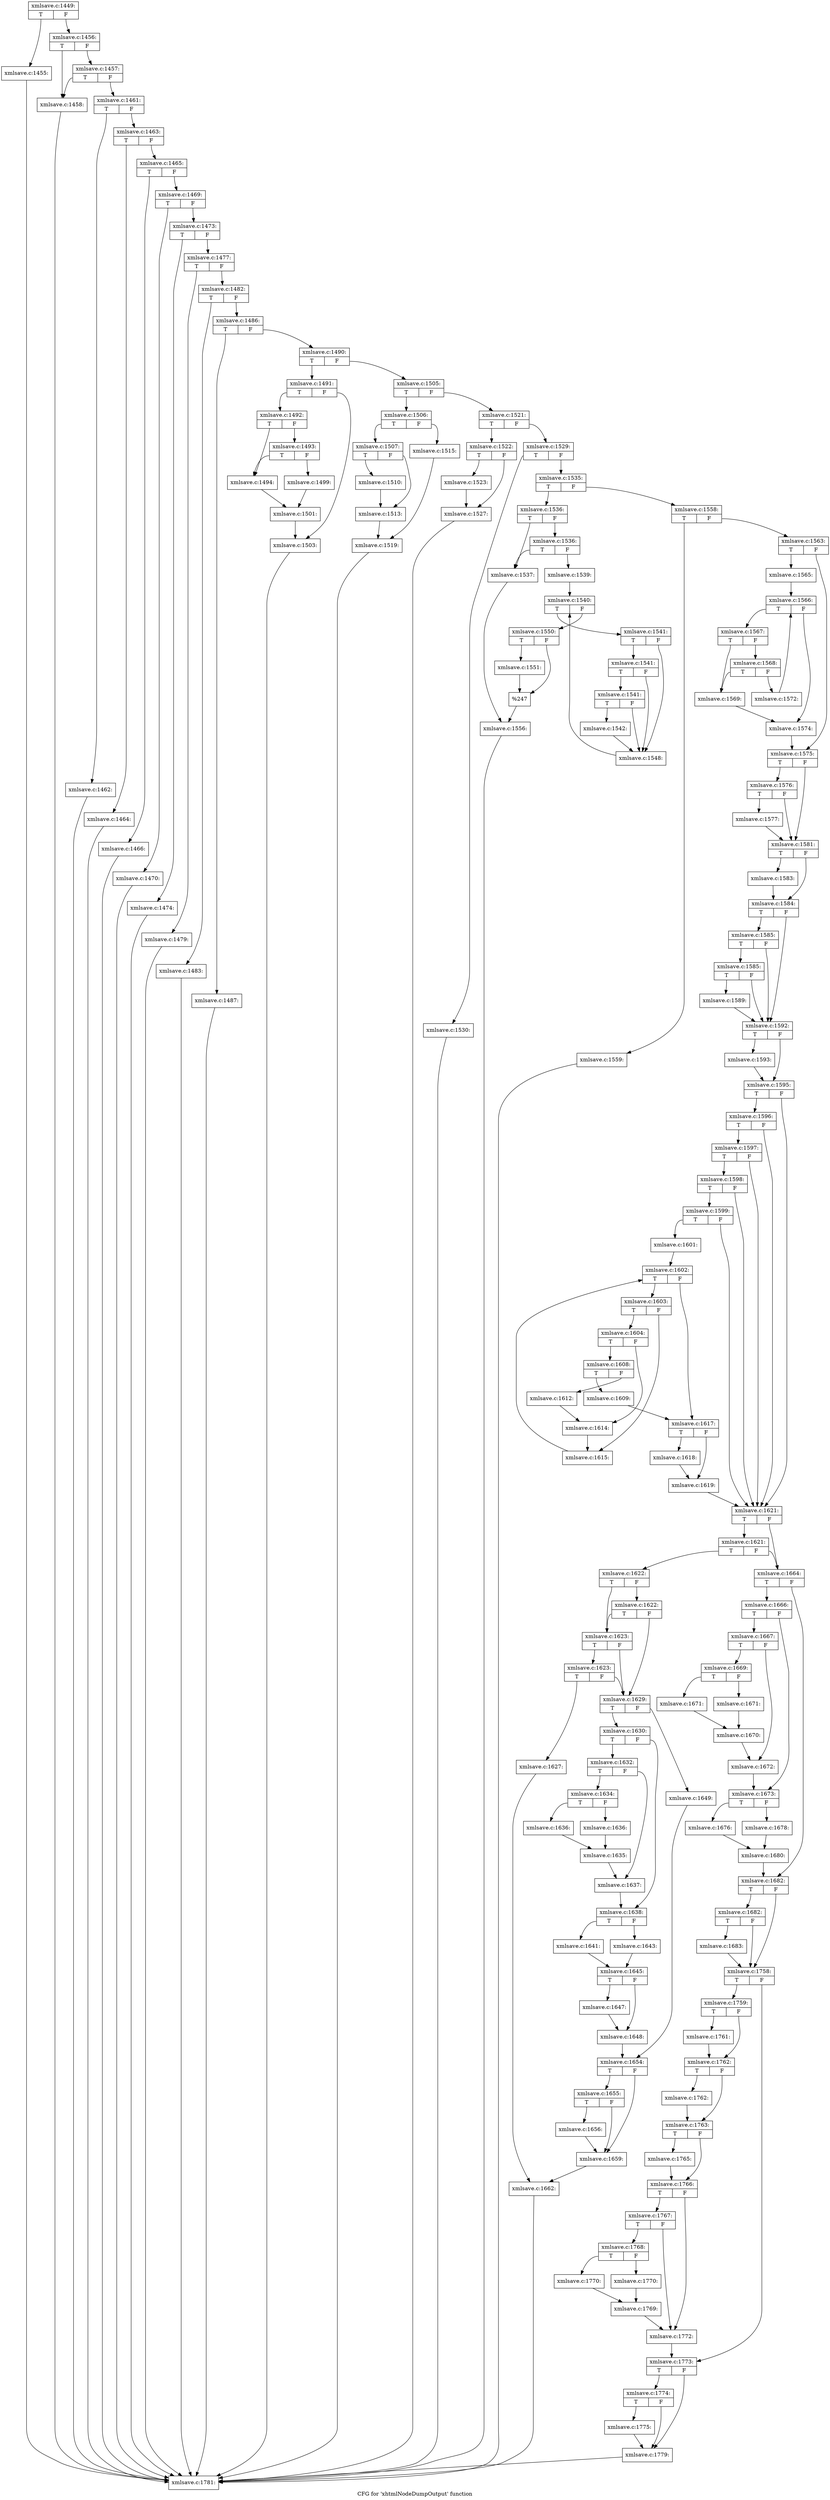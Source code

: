 digraph "CFG for 'xhtmlNodeDumpOutput' function" {
	label="CFG for 'xhtmlNodeDumpOutput' function";

	Node0x5645e410f1b0 [shape=record,label="{xmlsave.c:1449:|{<s0>T|<s1>F}}"];
	Node0x5645e410f1b0:s0 -> Node0x5645e4115e50;
	Node0x5645e410f1b0:s1 -> Node0x5645e4115ea0;
	Node0x5645e4115e50 [shape=record,label="{xmlsave.c:1455:}"];
	Node0x5645e4115e50 -> Node0x5645e410f200;
	Node0x5645e4115ea0 [shape=record,label="{xmlsave.c:1456:|{<s0>T|<s1>F}}"];
	Node0x5645e4115ea0:s0 -> Node0x5645e4116250;
	Node0x5645e4115ea0:s1 -> Node0x5645e41162f0;
	Node0x5645e41162f0 [shape=record,label="{xmlsave.c:1457:|{<s0>T|<s1>F}}"];
	Node0x5645e41162f0:s0 -> Node0x5645e4116250;
	Node0x5645e41162f0:s1 -> Node0x5645e41162a0;
	Node0x5645e4116250 [shape=record,label="{xmlsave.c:1458:}"];
	Node0x5645e4116250 -> Node0x5645e410f200;
	Node0x5645e41162a0 [shape=record,label="{xmlsave.c:1461:|{<s0>T|<s1>F}}"];
	Node0x5645e41162a0:s0 -> Node0x5645e4116cd0;
	Node0x5645e41162a0:s1 -> Node0x5645e4116d20;
	Node0x5645e4116cd0 [shape=record,label="{xmlsave.c:1462:}"];
	Node0x5645e4116cd0 -> Node0x5645e410f200;
	Node0x5645e4116d20 [shape=record,label="{xmlsave.c:1463:|{<s0>T|<s1>F}}"];
	Node0x5645e4116d20:s0 -> Node0x5645e4117200;
	Node0x5645e4116d20:s1 -> Node0x5645e4117250;
	Node0x5645e4117200 [shape=record,label="{xmlsave.c:1464:}"];
	Node0x5645e4117200 -> Node0x5645e410f200;
	Node0x5645e4117250 [shape=record,label="{xmlsave.c:1465:|{<s0>T|<s1>F}}"];
	Node0x5645e4117250:s0 -> Node0x5645e4117730;
	Node0x5645e4117250:s1 -> Node0x5645e4117780;
	Node0x5645e4117730 [shape=record,label="{xmlsave.c:1466:}"];
	Node0x5645e4117730 -> Node0x5645e410f200;
	Node0x5645e4117780 [shape=record,label="{xmlsave.c:1469:|{<s0>T|<s1>F}}"];
	Node0x5645e4117780:s0 -> Node0x5645e4117fb0;
	Node0x5645e4117780:s1 -> Node0x5645e4118000;
	Node0x5645e4117fb0 [shape=record,label="{xmlsave.c:1470:}"];
	Node0x5645e4117fb0 -> Node0x5645e410f200;
	Node0x5645e4118000 [shape=record,label="{xmlsave.c:1473:|{<s0>T|<s1>F}}"];
	Node0x5645e4118000:s0 -> Node0x5645e4118830;
	Node0x5645e4118000:s1 -> Node0x5645e4118880;
	Node0x5645e4118830 [shape=record,label="{xmlsave.c:1474:}"];
	Node0x5645e4118830 -> Node0x5645e410f200;
	Node0x5645e4118880 [shape=record,label="{xmlsave.c:1477:|{<s0>T|<s1>F}}"];
	Node0x5645e4118880:s0 -> Node0x5645e4119b50;
	Node0x5645e4118880:s1 -> Node0x5645e4119ba0;
	Node0x5645e4119b50 [shape=record,label="{xmlsave.c:1479:}"];
	Node0x5645e4119b50 -> Node0x5645e410f200;
	Node0x5645e4119ba0 [shape=record,label="{xmlsave.c:1482:|{<s0>T|<s1>F}}"];
	Node0x5645e4119ba0:s0 -> Node0x5645e411a470;
	Node0x5645e4119ba0:s1 -> Node0x5645e411a4c0;
	Node0x5645e411a470 [shape=record,label="{xmlsave.c:1483:}"];
	Node0x5645e411a470 -> Node0x5645e410f200;
	Node0x5645e411a4c0 [shape=record,label="{xmlsave.c:1486:|{<s0>T|<s1>F}}"];
	Node0x5645e411a4c0:s0 -> Node0x5645e411ae20;
	Node0x5645e411a4c0:s1 -> Node0x5645e411ae70;
	Node0x5645e411ae20 [shape=record,label="{xmlsave.c:1487:}"];
	Node0x5645e411ae20 -> Node0x5645e410f200;
	Node0x5645e411ae70 [shape=record,label="{xmlsave.c:1490:|{<s0>T|<s1>F}}"];
	Node0x5645e411ae70:s0 -> Node0x5645e411b7d0;
	Node0x5645e411ae70:s1 -> Node0x5645e411b820;
	Node0x5645e411b7d0 [shape=record,label="{xmlsave.c:1491:|{<s0>T|<s1>F}}"];
	Node0x5645e411b7d0:s0 -> Node0x5645e411bd10;
	Node0x5645e411b7d0:s1 -> Node0x5645e411bd60;
	Node0x5645e411bd10 [shape=record,label="{xmlsave.c:1492:|{<s0>T|<s1>F}}"];
	Node0x5645e411bd10:s0 -> Node0x5645e411c1f0;
	Node0x5645e411bd10:s1 -> Node0x5645e411c2e0;
	Node0x5645e411c2e0 [shape=record,label="{xmlsave.c:1493:|{<s0>T|<s1>F}}"];
	Node0x5645e411c2e0:s0 -> Node0x5645e411c1f0;
	Node0x5645e411c2e0:s1 -> Node0x5645e411c290;
	Node0x5645e411c1f0 [shape=record,label="{xmlsave.c:1494:}"];
	Node0x5645e411c1f0 -> Node0x5645e411c240;
	Node0x5645e411c290 [shape=record,label="{xmlsave.c:1499:}"];
	Node0x5645e411c290 -> Node0x5645e411c240;
	Node0x5645e411c240 [shape=record,label="{xmlsave.c:1501:}"];
	Node0x5645e411c240 -> Node0x5645e411bd60;
	Node0x5645e411bd60 [shape=record,label="{xmlsave.c:1503:}"];
	Node0x5645e411bd60 -> Node0x5645e410f200;
	Node0x5645e411b820 [shape=record,label="{xmlsave.c:1505:|{<s0>T|<s1>F}}"];
	Node0x5645e411b820:s0 -> Node0x5645e411d850;
	Node0x5645e411b820:s1 -> Node0x5645e411d8a0;
	Node0x5645e411d850 [shape=record,label="{xmlsave.c:1506:|{<s0>T|<s1>F}}"];
	Node0x5645e411d850:s0 -> Node0x5645e411dd90;
	Node0x5645e411d850:s1 -> Node0x5645e411de30;
	Node0x5645e411dd90 [shape=record,label="{xmlsave.c:1507:|{<s0>T|<s1>F}}"];
	Node0x5645e411dd90:s0 -> Node0x5645e4079700;
	Node0x5645e411dd90:s1 -> Node0x5645e4079750;
	Node0x5645e4079700 [shape=record,label="{xmlsave.c:1510:}"];
	Node0x5645e4079700 -> Node0x5645e4079750;
	Node0x5645e4079750 [shape=record,label="{xmlsave.c:1513:}"];
	Node0x5645e4079750 -> Node0x5645e411dde0;
	Node0x5645e411de30 [shape=record,label="{xmlsave.c:1515:}"];
	Node0x5645e411de30 -> Node0x5645e411dde0;
	Node0x5645e411dde0 [shape=record,label="{xmlsave.c:1519:}"];
	Node0x5645e411dde0 -> Node0x5645e410f200;
	Node0x5645e411d8a0 [shape=record,label="{xmlsave.c:1521:|{<s0>T|<s1>F}}"];
	Node0x5645e411d8a0:s0 -> Node0x5645e4120400;
	Node0x5645e411d8a0:s1 -> Node0x5645e4120450;
	Node0x5645e4120400 [shape=record,label="{xmlsave.c:1522:|{<s0>T|<s1>F}}"];
	Node0x5645e4120400:s0 -> Node0x5645e4120940;
	Node0x5645e4120400:s1 -> Node0x5645e4120990;
	Node0x5645e4120940 [shape=record,label="{xmlsave.c:1523:}"];
	Node0x5645e4120940 -> Node0x5645e4120990;
	Node0x5645e4120990 [shape=record,label="{xmlsave.c:1527:}"];
	Node0x5645e4120990 -> Node0x5645e410f200;
	Node0x5645e4120450 [shape=record,label="{xmlsave.c:1529:|{<s0>T|<s1>F}}"];
	Node0x5645e4120450:s0 -> Node0x5645e41216e0;
	Node0x5645e4120450:s1 -> Node0x5645e4121730;
	Node0x5645e41216e0 [shape=record,label="{xmlsave.c:1530:}"];
	Node0x5645e41216e0 -> Node0x5645e410f200;
	Node0x5645e4121730 [shape=record,label="{xmlsave.c:1535:|{<s0>T|<s1>F}}"];
	Node0x5645e4121730:s0 -> Node0x5645e41223f0;
	Node0x5645e4121730:s1 -> Node0x5645e4122440;
	Node0x5645e41223f0 [shape=record,label="{xmlsave.c:1536:|{<s0>T|<s1>F}}"];
	Node0x5645e41223f0:s0 -> Node0x5645e40831a0;
	Node0x5645e41223f0:s1 -> Node0x5645e4083290;
	Node0x5645e4083290 [shape=record,label="{xmlsave.c:1536:|{<s0>T|<s1>F}}"];
	Node0x5645e4083290:s0 -> Node0x5645e40831a0;
	Node0x5645e4083290:s1 -> Node0x5645e4083240;
	Node0x5645e40831a0 [shape=record,label="{xmlsave.c:1537:}"];
	Node0x5645e40831a0 -> Node0x5645e40831f0;
	Node0x5645e4083240 [shape=record,label="{xmlsave.c:1539:}"];
	Node0x5645e4083240 -> Node0x5645e41248d0;
	Node0x5645e41248d0 [shape=record,label="{xmlsave.c:1540:|{<s0>T|<s1>F}}"];
	Node0x5645e41248d0:s0 -> Node0x5645e4124d80;
	Node0x5645e41248d0:s1 -> Node0x5645e4124af0;
	Node0x5645e4124d80 [shape=record,label="{xmlsave.c:1541:|{<s0>T|<s1>F}}"];
	Node0x5645e4124d80:s0 -> Node0x5645e4125090;
	Node0x5645e4124d80:s1 -> Node0x5645e4124fc0;
	Node0x5645e4125090 [shape=record,label="{xmlsave.c:1541:|{<s0>T|<s1>F}}"];
	Node0x5645e4125090:s0 -> Node0x5645e4125010;
	Node0x5645e4125090:s1 -> Node0x5645e4124fc0;
	Node0x5645e4125010 [shape=record,label="{xmlsave.c:1541:|{<s0>T|<s1>F}}"];
	Node0x5645e4125010:s0 -> Node0x5645e4124f70;
	Node0x5645e4125010:s1 -> Node0x5645e4124fc0;
	Node0x5645e4124f70 [shape=record,label="{xmlsave.c:1542:}"];
	Node0x5645e4124f70 -> Node0x5645e4124fc0;
	Node0x5645e4124fc0 [shape=record,label="{xmlsave.c:1548:}"];
	Node0x5645e4124fc0 -> Node0x5645e41248d0;
	Node0x5645e4124af0 [shape=record,label="{xmlsave.c:1550:|{<s0>T|<s1>F}}"];
	Node0x5645e4124af0:s0 -> Node0x5645e4126c00;
	Node0x5645e4124af0:s1 -> Node0x5645e4126c50;
	Node0x5645e4126c00 [shape=record,label="{xmlsave.c:1551:}"];
	Node0x5645e4126c00 -> Node0x5645e4126c50;
	Node0x5645e4126c50 [shape=record,label="{%247}"];
	Node0x5645e4126c50 -> Node0x5645e40831f0;
	Node0x5645e40831f0 [shape=record,label="{xmlsave.c:1556:}"];
	Node0x5645e40831f0 -> Node0x5645e410f200;
	Node0x5645e4122440 [shape=record,label="{xmlsave.c:1558:|{<s0>T|<s1>F}}"];
	Node0x5645e4122440:s0 -> Node0x5645e41278f0;
	Node0x5645e4122440:s1 -> Node0x5645e4127940;
	Node0x5645e41278f0 [shape=record,label="{xmlsave.c:1559:}"];
	Node0x5645e41278f0 -> Node0x5645e410f200;
	Node0x5645e4127940 [shape=record,label="{xmlsave.c:1563:|{<s0>T|<s1>F}}"];
	Node0x5645e4127940:s0 -> Node0x5645e4128410;
	Node0x5645e4127940:s1 -> Node0x5645e4128460;
	Node0x5645e4128410 [shape=record,label="{xmlsave.c:1565:}"];
	Node0x5645e4128410 -> Node0x5645e41289f0;
	Node0x5645e41289f0 [shape=record,label="{xmlsave.c:1566:|{<s0>T|<s1>F}}"];
	Node0x5645e41289f0:s0 -> Node0x5645e4128df0;
	Node0x5645e41289f0:s1 -> Node0x5645e4128c10;
	Node0x5645e4128df0 [shape=record,label="{xmlsave.c:1567:|{<s0>T|<s1>F}}"];
	Node0x5645e4128df0:s0 -> Node0x5645e4128fa0;
	Node0x5645e4128df0:s1 -> Node0x5645e4129040;
	Node0x5645e4129040 [shape=record,label="{xmlsave.c:1568:|{<s0>T|<s1>F}}"];
	Node0x5645e4129040:s0 -> Node0x5645e4128fa0;
	Node0x5645e4129040:s1 -> Node0x5645e4128ff0;
	Node0x5645e4128fa0 [shape=record,label="{xmlsave.c:1569:}"];
	Node0x5645e4128fa0 -> Node0x5645e4128c10;
	Node0x5645e4128ff0 [shape=record,label="{xmlsave.c:1572:}"];
	Node0x5645e4128ff0 -> Node0x5645e41289f0;
	Node0x5645e4128c10 [shape=record,label="{xmlsave.c:1574:}"];
	Node0x5645e4128c10 -> Node0x5645e4128460;
	Node0x5645e4128460 [shape=record,label="{xmlsave.c:1575:|{<s0>T|<s1>F}}"];
	Node0x5645e4128460:s0 -> Node0x5645e4089b00;
	Node0x5645e4128460:s1 -> Node0x5645e4089ab0;
	Node0x5645e4089b00 [shape=record,label="{xmlsave.c:1576:|{<s0>T|<s1>F}}"];
	Node0x5645e4089b00:s0 -> Node0x5645e4089a60;
	Node0x5645e4089b00:s1 -> Node0x5645e4089ab0;
	Node0x5645e4089a60 [shape=record,label="{xmlsave.c:1577:}"];
	Node0x5645e4089a60 -> Node0x5645e4089ab0;
	Node0x5645e4089ab0 [shape=record,label="{xmlsave.c:1581:|{<s0>T|<s1>F}}"];
	Node0x5645e4089ab0:s0 -> Node0x5645e408aef0;
	Node0x5645e4089ab0:s1 -> Node0x5645e408af40;
	Node0x5645e408aef0 [shape=record,label="{xmlsave.c:1583:}"];
	Node0x5645e408aef0 -> Node0x5645e408af40;
	Node0x5645e408af40 [shape=record,label="{xmlsave.c:1584:|{<s0>T|<s1>F}}"];
	Node0x5645e408af40:s0 -> Node0x5645e408b7d0;
	Node0x5645e408af40:s1 -> Node0x5645e408b700;
	Node0x5645e408b7d0 [shape=record,label="{xmlsave.c:1585:|{<s0>T|<s1>F}}"];
	Node0x5645e408b7d0:s0 -> Node0x5645e408b750;
	Node0x5645e408b7d0:s1 -> Node0x5645e408b700;
	Node0x5645e408b750 [shape=record,label="{xmlsave.c:1585:|{<s0>T|<s1>F}}"];
	Node0x5645e408b750:s0 -> Node0x5645e408b6b0;
	Node0x5645e408b750:s1 -> Node0x5645e408b700;
	Node0x5645e408b6b0 [shape=record,label="{xmlsave.c:1589:}"];
	Node0x5645e408b6b0 -> Node0x5645e408b700;
	Node0x5645e408b700 [shape=record,label="{xmlsave.c:1592:|{<s0>T|<s1>F}}"];
	Node0x5645e408b700:s0 -> Node0x5645e408c930;
	Node0x5645e408b700:s1 -> Node0x5645e408c980;
	Node0x5645e408c930 [shape=record,label="{xmlsave.c:1593:}"];
	Node0x5645e408c930 -> Node0x5645e408c980;
	Node0x5645e408c980 [shape=record,label="{xmlsave.c:1595:|{<s0>T|<s1>F}}"];
	Node0x5645e408c980:s0 -> Node0x5645e408d7f0;
	Node0x5645e408c980:s1 -> Node0x5645e408d620;
	Node0x5645e408d7f0 [shape=record,label="{xmlsave.c:1596:|{<s0>T|<s1>F}}"];
	Node0x5645e408d7f0:s0 -> Node0x5645e408d770;
	Node0x5645e408d7f0:s1 -> Node0x5645e408d620;
	Node0x5645e408d770 [shape=record,label="{xmlsave.c:1597:|{<s0>T|<s1>F}}"];
	Node0x5645e408d770:s0 -> Node0x5645e408d6f0;
	Node0x5645e408d770:s1 -> Node0x5645e408d620;
	Node0x5645e408d6f0 [shape=record,label="{xmlsave.c:1598:|{<s0>T|<s1>F}}"];
	Node0x5645e408d6f0:s0 -> Node0x5645e408d670;
	Node0x5645e408d6f0:s1 -> Node0x5645e408d620;
	Node0x5645e408d670 [shape=record,label="{xmlsave.c:1599:|{<s0>T|<s1>F}}"];
	Node0x5645e408d670:s0 -> Node0x5645e408d5d0;
	Node0x5645e408d670:s1 -> Node0x5645e408d620;
	Node0x5645e408d5d0 [shape=record,label="{xmlsave.c:1601:}"];
	Node0x5645e408d5d0 -> Node0x5645e408f230;
	Node0x5645e408f230 [shape=record,label="{xmlsave.c:1602:|{<s0>T|<s1>F}}"];
	Node0x5645e408f230:s0 -> Node0x5645e408f630;
	Node0x5645e408f230:s1 -> Node0x5645e408f450;
	Node0x5645e408f630 [shape=record,label="{xmlsave.c:1603:|{<s0>T|<s1>F}}"];
	Node0x5645e408f630:s0 -> Node0x5645e408f7e0;
	Node0x5645e408f630:s1 -> Node0x5645e408f830;
	Node0x5645e408f7e0 [shape=record,label="{xmlsave.c:1604:|{<s0>T|<s1>F}}"];
	Node0x5645e408f7e0:s0 -> Node0x5645e40906b0;
	Node0x5645e408f7e0:s1 -> Node0x5645e4090700;
	Node0x5645e40906b0 [shape=record,label="{xmlsave.c:1608:|{<s0>T|<s1>F}}"];
	Node0x5645e40906b0:s0 -> Node0x5645e4090a30;
	Node0x5645e40906b0:s1 -> Node0x5645e4090a80;
	Node0x5645e4090a30 [shape=record,label="{xmlsave.c:1609:}"];
	Node0x5645e4090a30 -> Node0x5645e408f450;
	Node0x5645e4090a80 [shape=record,label="{xmlsave.c:1612:}"];
	Node0x5645e4090a80 -> Node0x5645e4090700;
	Node0x5645e4090700 [shape=record,label="{xmlsave.c:1614:}"];
	Node0x5645e4090700 -> Node0x5645e408f830;
	Node0x5645e408f830 [shape=record,label="{xmlsave.c:1615:}"];
	Node0x5645e408f830 -> Node0x5645e408f230;
	Node0x5645e408f450 [shape=record,label="{xmlsave.c:1617:|{<s0>T|<s1>F}}"];
	Node0x5645e408f450:s0 -> Node0x5645e4091aa0;
	Node0x5645e408f450:s1 -> Node0x5645e4091af0;
	Node0x5645e4091aa0 [shape=record,label="{xmlsave.c:1618:}"];
	Node0x5645e4091aa0 -> Node0x5645e4091af0;
	Node0x5645e4091af0 [shape=record,label="{xmlsave.c:1619:}"];
	Node0x5645e4091af0 -> Node0x5645e408d620;
	Node0x5645e408d620 [shape=record,label="{xmlsave.c:1621:|{<s0>T|<s1>F}}"];
	Node0x5645e408d620:s0 -> Node0x5645e4092140;
	Node0x5645e408d620:s1 -> Node0x5645e40920f0;
	Node0x5645e4092140 [shape=record,label="{xmlsave.c:1621:|{<s0>T|<s1>F}}"];
	Node0x5645e4092140:s0 -> Node0x5645e40920a0;
	Node0x5645e4092140:s1 -> Node0x5645e40920f0;
	Node0x5645e40920a0 [shape=record,label="{xmlsave.c:1622:|{<s0>T|<s1>F}}"];
	Node0x5645e40920a0:s0 -> Node0x5645e4092a80;
	Node0x5645e40920a0:s1 -> Node0x5645e4092b00;
	Node0x5645e4092b00 [shape=record,label="{xmlsave.c:1622:|{<s0>T|<s1>F}}"];
	Node0x5645e4092b00:s0 -> Node0x5645e4092a80;
	Node0x5645e4092b00:s1 -> Node0x5645e4092a30;
	Node0x5645e4092a80 [shape=record,label="{xmlsave.c:1623:|{<s0>T|<s1>F}}"];
	Node0x5645e4092a80:s0 -> Node0x5645e4093350;
	Node0x5645e4092a80:s1 -> Node0x5645e4092a30;
	Node0x5645e4093350 [shape=record,label="{xmlsave.c:1623:|{<s0>T|<s1>F}}"];
	Node0x5645e4093350:s0 -> Node0x5645e4092990;
	Node0x5645e4093350:s1 -> Node0x5645e4092a30;
	Node0x5645e4092990 [shape=record,label="{xmlsave.c:1627:}"];
	Node0x5645e4092990 -> Node0x5645e40929e0;
	Node0x5645e4092a30 [shape=record,label="{xmlsave.c:1629:|{<s0>T|<s1>F}}"];
	Node0x5645e4092a30:s0 -> Node0x5645e408d3c0;
	Node0x5645e4092a30:s1 -> Node0x5645e4093fc0;
	Node0x5645e408d3c0 [shape=record,label="{xmlsave.c:1630:|{<s0>T|<s1>F}}"];
	Node0x5645e408d3c0:s0 -> Node0x5645e4094500;
	Node0x5645e408d3c0:s1 -> Node0x5645e4094550;
	Node0x5645e4094500 [shape=record,label="{xmlsave.c:1632:|{<s0>T|<s1>F}}"];
	Node0x5645e4094500:s0 -> Node0x5645e4094b20;
	Node0x5645e4094500:s1 -> Node0x5645e4094b70;
	Node0x5645e4094b20 [shape=record,label="{xmlsave.c:1634:|{<s0>T|<s1>F}}"];
	Node0x5645e4094b20:s0 -> Node0x5645e4095070;
	Node0x5645e4094b20:s1 -> Node0x5645e40950c0;
	Node0x5645e4095070 [shape=record,label="{xmlsave.c:1636:}"];
	Node0x5645e4095070 -> Node0x5645e4095110;
	Node0x5645e40950c0 [shape=record,label="{xmlsave.c:1636:}"];
	Node0x5645e40950c0 -> Node0x5645e4095110;
	Node0x5645e4095110 [shape=record,label="{xmlsave.c:1635:}"];
	Node0x5645e4095110 -> Node0x5645e4094b70;
	Node0x5645e4094b70 [shape=record,label="{xmlsave.c:1637:}"];
	Node0x5645e4094b70 -> Node0x5645e4094550;
	Node0x5645e4094550 [shape=record,label="{xmlsave.c:1638:|{<s0>T|<s1>F}}"];
	Node0x5645e4094550:s0 -> Node0x5645e4096500;
	Node0x5645e4094550:s1 -> Node0x5645e40965a0;
	Node0x5645e4096500 [shape=record,label="{xmlsave.c:1641:}"];
	Node0x5645e4096500 -> Node0x5645e4096550;
	Node0x5645e40965a0 [shape=record,label="{xmlsave.c:1643:}"];
	Node0x5645e40965a0 -> Node0x5645e4096550;
	Node0x5645e4096550 [shape=record,label="{xmlsave.c:1645:|{<s0>T|<s1>F}}"];
	Node0x5645e4096550:s0 -> Node0x5645e4097440;
	Node0x5645e4096550:s1 -> Node0x5645e4097490;
	Node0x5645e4097440 [shape=record,label="{xmlsave.c:1647:}"];
	Node0x5645e4097440 -> Node0x5645e4097490;
	Node0x5645e4097490 [shape=record,label="{xmlsave.c:1648:}"];
	Node0x5645e4097490 -> Node0x5645e4093f70;
	Node0x5645e4093fc0 [shape=record,label="{xmlsave.c:1649:}"];
	Node0x5645e4093fc0 -> Node0x5645e4093f70;
	Node0x5645e4093f70 [shape=record,label="{xmlsave.c:1654:|{<s0>T|<s1>F}}"];
	Node0x5645e4093f70:s0 -> Node0x5645e40981a0;
	Node0x5645e4093f70:s1 -> Node0x5645e4098150;
	Node0x5645e40981a0 [shape=record,label="{xmlsave.c:1655:|{<s0>T|<s1>F}}"];
	Node0x5645e40981a0:s0 -> Node0x5645e4098100;
	Node0x5645e40981a0:s1 -> Node0x5645e4098150;
	Node0x5645e4098100 [shape=record,label="{xmlsave.c:1656:}"];
	Node0x5645e4098100 -> Node0x5645e4098150;
	Node0x5645e4098150 [shape=record,label="{xmlsave.c:1659:}"];
	Node0x5645e4098150 -> Node0x5645e40929e0;
	Node0x5645e40929e0 [shape=record,label="{xmlsave.c:1662:}"];
	Node0x5645e40929e0 -> Node0x5645e410f200;
	Node0x5645e40920f0 [shape=record,label="{xmlsave.c:1664:|{<s0>T|<s1>F}}"];
	Node0x5645e40920f0:s0 -> Node0x5645e414a130;
	Node0x5645e40920f0:s1 -> Node0x5645e414a180;
	Node0x5645e414a130 [shape=record,label="{xmlsave.c:1666:|{<s0>T|<s1>F}}"];
	Node0x5645e414a130:s0 -> Node0x5645e414a540;
	Node0x5645e414a130:s1 -> Node0x5645e414a590;
	Node0x5645e414a540 [shape=record,label="{xmlsave.c:1667:|{<s0>T|<s1>F}}"];
	Node0x5645e414a540:s0 -> Node0x5645e414aba0;
	Node0x5645e414a540:s1 -> Node0x5645e414abf0;
	Node0x5645e414aba0 [shape=record,label="{xmlsave.c:1669:|{<s0>T|<s1>F}}"];
	Node0x5645e414aba0:s0 -> Node0x5645e414b0f0;
	Node0x5645e414aba0:s1 -> Node0x5645e414b140;
	Node0x5645e414b0f0 [shape=record,label="{xmlsave.c:1671:}"];
	Node0x5645e414b0f0 -> Node0x5645e414b190;
	Node0x5645e414b140 [shape=record,label="{xmlsave.c:1671:}"];
	Node0x5645e414b140 -> Node0x5645e414b190;
	Node0x5645e414b190 [shape=record,label="{xmlsave.c:1670:}"];
	Node0x5645e414b190 -> Node0x5645e414abf0;
	Node0x5645e414abf0 [shape=record,label="{xmlsave.c:1672:}"];
	Node0x5645e414abf0 -> Node0x5645e414a590;
	Node0x5645e414a590 [shape=record,label="{xmlsave.c:1673:|{<s0>T|<s1>F}}"];
	Node0x5645e414a590:s0 -> Node0x5645e414c3e0;
	Node0x5645e414a590:s1 -> Node0x5645e414c480;
	Node0x5645e414c3e0 [shape=record,label="{xmlsave.c:1676:}"];
	Node0x5645e414c3e0 -> Node0x5645e414c430;
	Node0x5645e414c480 [shape=record,label="{xmlsave.c:1678:}"];
	Node0x5645e414c480 -> Node0x5645e414c430;
	Node0x5645e414c430 [shape=record,label="{xmlsave.c:1680:}"];
	Node0x5645e414c430 -> Node0x5645e414a180;
	Node0x5645e414a180 [shape=record,label="{xmlsave.c:1682:|{<s0>T|<s1>F}}"];
	Node0x5645e414a180:s0 -> Node0x5645e414d370;
	Node0x5645e414a180:s1 -> Node0x5645e414d320;
	Node0x5645e414d370 [shape=record,label="{xmlsave.c:1682:|{<s0>T|<s1>F}}"];
	Node0x5645e414d370:s0 -> Node0x5645e414d2d0;
	Node0x5645e414d370:s1 -> Node0x5645e414d320;
	Node0x5645e414d2d0 [shape=record,label="{xmlsave.c:1683:}"];
	Node0x5645e414d2d0 -> Node0x5645e414d320;
	Node0x5645e414d320 [shape=record,label="{xmlsave.c:1758:|{<s0>T|<s1>F}}"];
	Node0x5645e414d320:s0 -> Node0x5645e414e180;
	Node0x5645e414d320:s1 -> Node0x5645e414e1d0;
	Node0x5645e414e180 [shape=record,label="{xmlsave.c:1759:|{<s0>T|<s1>F}}"];
	Node0x5645e414e180:s0 -> Node0x5645e414eb00;
	Node0x5645e414e180:s1 -> Node0x5645e414eb50;
	Node0x5645e414eb00 [shape=record,label="{xmlsave.c:1761:}"];
	Node0x5645e414eb00 -> Node0x5645e414eb50;
	Node0x5645e414eb50 [shape=record,label="{xmlsave.c:1762:|{<s0>T|<s1>F}}"];
	Node0x5645e414eb50:s0 -> Node0x5645e414f0b0;
	Node0x5645e414eb50:s1 -> Node0x5645e414f100;
	Node0x5645e414f0b0 [shape=record,label="{xmlsave.c:1762:}"];
	Node0x5645e414f0b0 -> Node0x5645e414f100;
	Node0x5645e414f100 [shape=record,label="{xmlsave.c:1763:|{<s0>T|<s1>F}}"];
	Node0x5645e414f100:s0 -> Node0x5645e414fe60;
	Node0x5645e414f100:s1 -> Node0x5645e414feb0;
	Node0x5645e414fe60 [shape=record,label="{xmlsave.c:1765:}"];
	Node0x5645e414fe60 -> Node0x5645e414feb0;
	Node0x5645e414feb0 [shape=record,label="{xmlsave.c:1766:|{<s0>T|<s1>F}}"];
	Node0x5645e414feb0:s0 -> Node0x5645e4150990;
	Node0x5645e414feb0:s1 -> Node0x5645e4150940;
	Node0x5645e4150990 [shape=record,label="{xmlsave.c:1767:|{<s0>T|<s1>F}}"];
	Node0x5645e4150990:s0 -> Node0x5645e41508f0;
	Node0x5645e4150990:s1 -> Node0x5645e4150940;
	Node0x5645e41508f0 [shape=record,label="{xmlsave.c:1768:|{<s0>T|<s1>F}}"];
	Node0x5645e41508f0:s0 -> Node0x5645e41510f0;
	Node0x5645e41508f0:s1 -> Node0x5645e4151140;
	Node0x5645e41510f0 [shape=record,label="{xmlsave.c:1770:}"];
	Node0x5645e41510f0 -> Node0x5645e4151190;
	Node0x5645e4151140 [shape=record,label="{xmlsave.c:1770:}"];
	Node0x5645e4151140 -> Node0x5645e4151190;
	Node0x5645e4151190 [shape=record,label="{xmlsave.c:1769:}"];
	Node0x5645e4151190 -> Node0x5645e4150940;
	Node0x5645e4150940 [shape=record,label="{xmlsave.c:1772:}"];
	Node0x5645e4150940 -> Node0x5645e414e1d0;
	Node0x5645e414e1d0 [shape=record,label="{xmlsave.c:1773:|{<s0>T|<s1>F}}"];
	Node0x5645e414e1d0:s0 -> Node0x5645e4152370;
	Node0x5645e414e1d0:s1 -> Node0x5645e4152320;
	Node0x5645e4152370 [shape=record,label="{xmlsave.c:1774:|{<s0>T|<s1>F}}"];
	Node0x5645e4152370:s0 -> Node0x5645e41522d0;
	Node0x5645e4152370:s1 -> Node0x5645e4152320;
	Node0x5645e41522d0 [shape=record,label="{xmlsave.c:1775:}"];
	Node0x5645e41522d0 -> Node0x5645e4152320;
	Node0x5645e4152320 [shape=record,label="{xmlsave.c:1779:}"];
	Node0x5645e4152320 -> Node0x5645e410f200;
	Node0x5645e410f200 [shape=record,label="{xmlsave.c:1781:}"];
}
